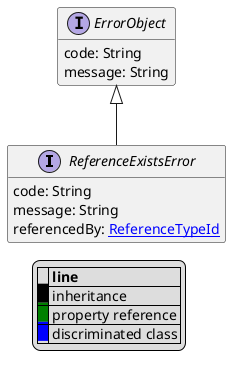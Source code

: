 @startuml

hide empty fields
hide empty methods
legend
|= |= line |
|<back:black>   </back>| inheritance |
|<back:green>   </back>| property reference |
|<back:blue>   </back>| discriminated class |
endlegend
interface ReferenceExistsError [[ReferenceExistsError.svg]] extends ErrorObject {
    code: String
    message: String
    referencedBy: [[ReferenceTypeId.svg ReferenceTypeId]]
}
interface ErrorObject [[ErrorObject.svg]]  {
    code: String
    message: String
}





@enduml
